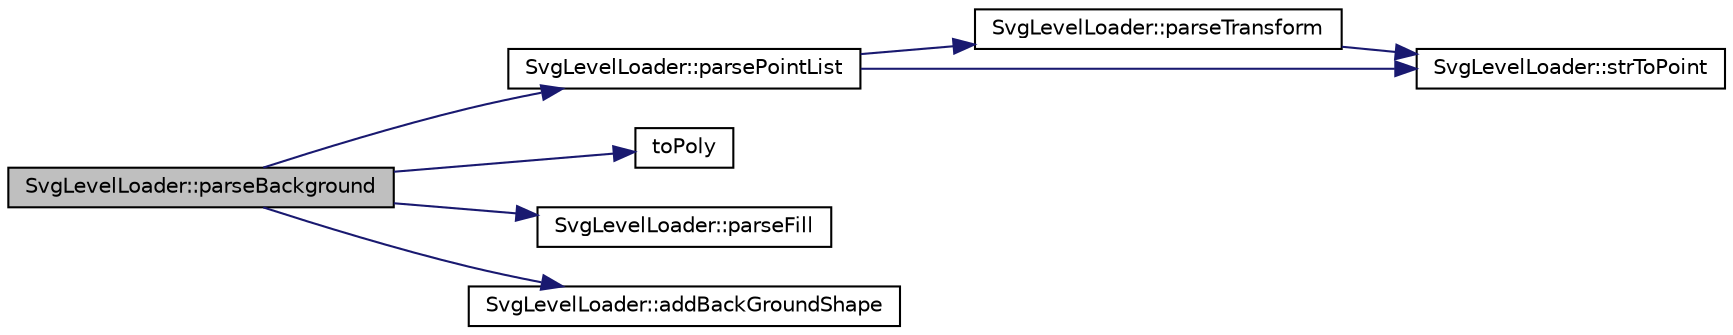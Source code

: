 digraph G
{
  edge [fontname="Helvetica",fontsize="10",labelfontname="Helvetica",labelfontsize="10"];
  node [fontname="Helvetica",fontsize="10",shape=record];
  rankdir="LR";
  Node1 [label="SvgLevelLoader::parseBackground",height=0.2,width=0.4,color="black", fillcolor="grey75", style="filled" fontcolor="black"];
  Node1 -> Node2 [color="midnightblue",fontsize="10",style="solid",fontname="Helvetica"];
  Node2 [label="SvgLevelLoader::parsePointList",height=0.2,width=0.4,color="black", fillcolor="white", style="filled",URL="$d7/dbb/classSvgLevelLoader.html#abda6b66187cc29c7d2afda688ec38412"];
  Node2 -> Node3 [color="midnightblue",fontsize="10",style="solid",fontname="Helvetica"];
  Node3 [label="SvgLevelLoader::parseTransform",height=0.2,width=0.4,color="black", fillcolor="white", style="filled",URL="$d7/dbb/classSvgLevelLoader.html#aac30601434ed0f5f52f475c5315f7daf"];
  Node3 -> Node4 [color="midnightblue",fontsize="10",style="solid",fontname="Helvetica"];
  Node4 [label="SvgLevelLoader::strToPoint",height=0.2,width=0.4,color="black", fillcolor="white", style="filled",URL="$d7/dbb/classSvgLevelLoader.html#a9faa5bb2a40a6bacaa0f28fc6460000f"];
  Node2 -> Node4 [color="midnightblue",fontsize="10",style="solid",fontname="Helvetica"];
  Node1 -> Node5 [color="midnightblue",fontsize="10",style="solid",fontname="Helvetica"];
  Node5 [label="toPoly",height=0.2,width=0.4,color="black", fillcolor="white", style="filled",URL="$d3/d62/tools_8cpp.html#aea21719bd05ff099d0aa190b4555c352",tooltip="Convert a QList of QPoint in a QPolygon transated of *center*."];
  Node1 -> Node6 [color="midnightblue",fontsize="10",style="solid",fontname="Helvetica"];
  Node6 [label="SvgLevelLoader::parseFill",height=0.2,width=0.4,color="black", fillcolor="white", style="filled",URL="$d7/dbb/classSvgLevelLoader.html#a2fad092b3cc396c16c8998dfa5ef5b4e"];
  Node1 -> Node7 [color="midnightblue",fontsize="10",style="solid",fontname="Helvetica"];
  Node7 [label="SvgLevelLoader::addBackGroundShape",height=0.2,width=0.4,color="black", fillcolor="white", style="filled",URL="$d7/dbb/classSvgLevelLoader.html#ac6e06903293c6a3fe87f5e5747723b5e"];
}
